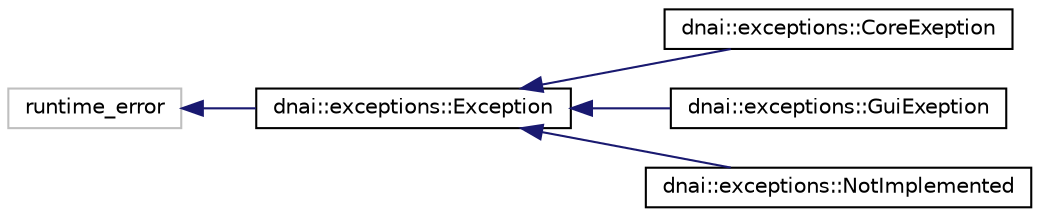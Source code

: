 digraph "Graphical Class Hierarchy"
{
  edge [fontname="Helvetica",fontsize="10",labelfontname="Helvetica",labelfontsize="10"];
  node [fontname="Helvetica",fontsize="10",shape=record];
  rankdir="LR";
  Node1 [label="runtime_error",height=0.2,width=0.4,color="grey75", fillcolor="white", style="filled"];
  Node1 -> Node2 [dir="back",color="midnightblue",fontsize="10",style="solid",fontname="Helvetica"];
  Node2 [label="dnai::exceptions::Exception",height=0.2,width=0.4,color="black", fillcolor="white", style="filled",URL="$classdnai_1_1exceptions_1_1_exception.html",tooltip="Base class for DNAI Exception. "];
  Node2 -> Node3 [dir="back",color="midnightblue",fontsize="10",style="solid",fontname="Helvetica"];
  Node3 [label="dnai::exceptions::CoreExeption",height=0.2,width=0.4,color="black", fillcolor="white", style="filled",URL="$classdnai_1_1exceptions_1_1_core_exeption.html"];
  Node2 -> Node4 [dir="back",color="midnightblue",fontsize="10",style="solid",fontname="Helvetica"];
  Node4 [label="dnai::exceptions::GuiExeption",height=0.2,width=0.4,color="black", fillcolor="white", style="filled",URL="$classdnai_1_1exceptions_1_1_gui_exeption.html"];
  Node2 -> Node5 [dir="back",color="midnightblue",fontsize="10",style="solid",fontname="Helvetica"];
  Node5 [label="dnai::exceptions::NotImplemented",height=0.2,width=0.4,color="black", fillcolor="white", style="filled",URL="$classdnai_1_1exceptions_1_1_not_implemented.html"];
}
